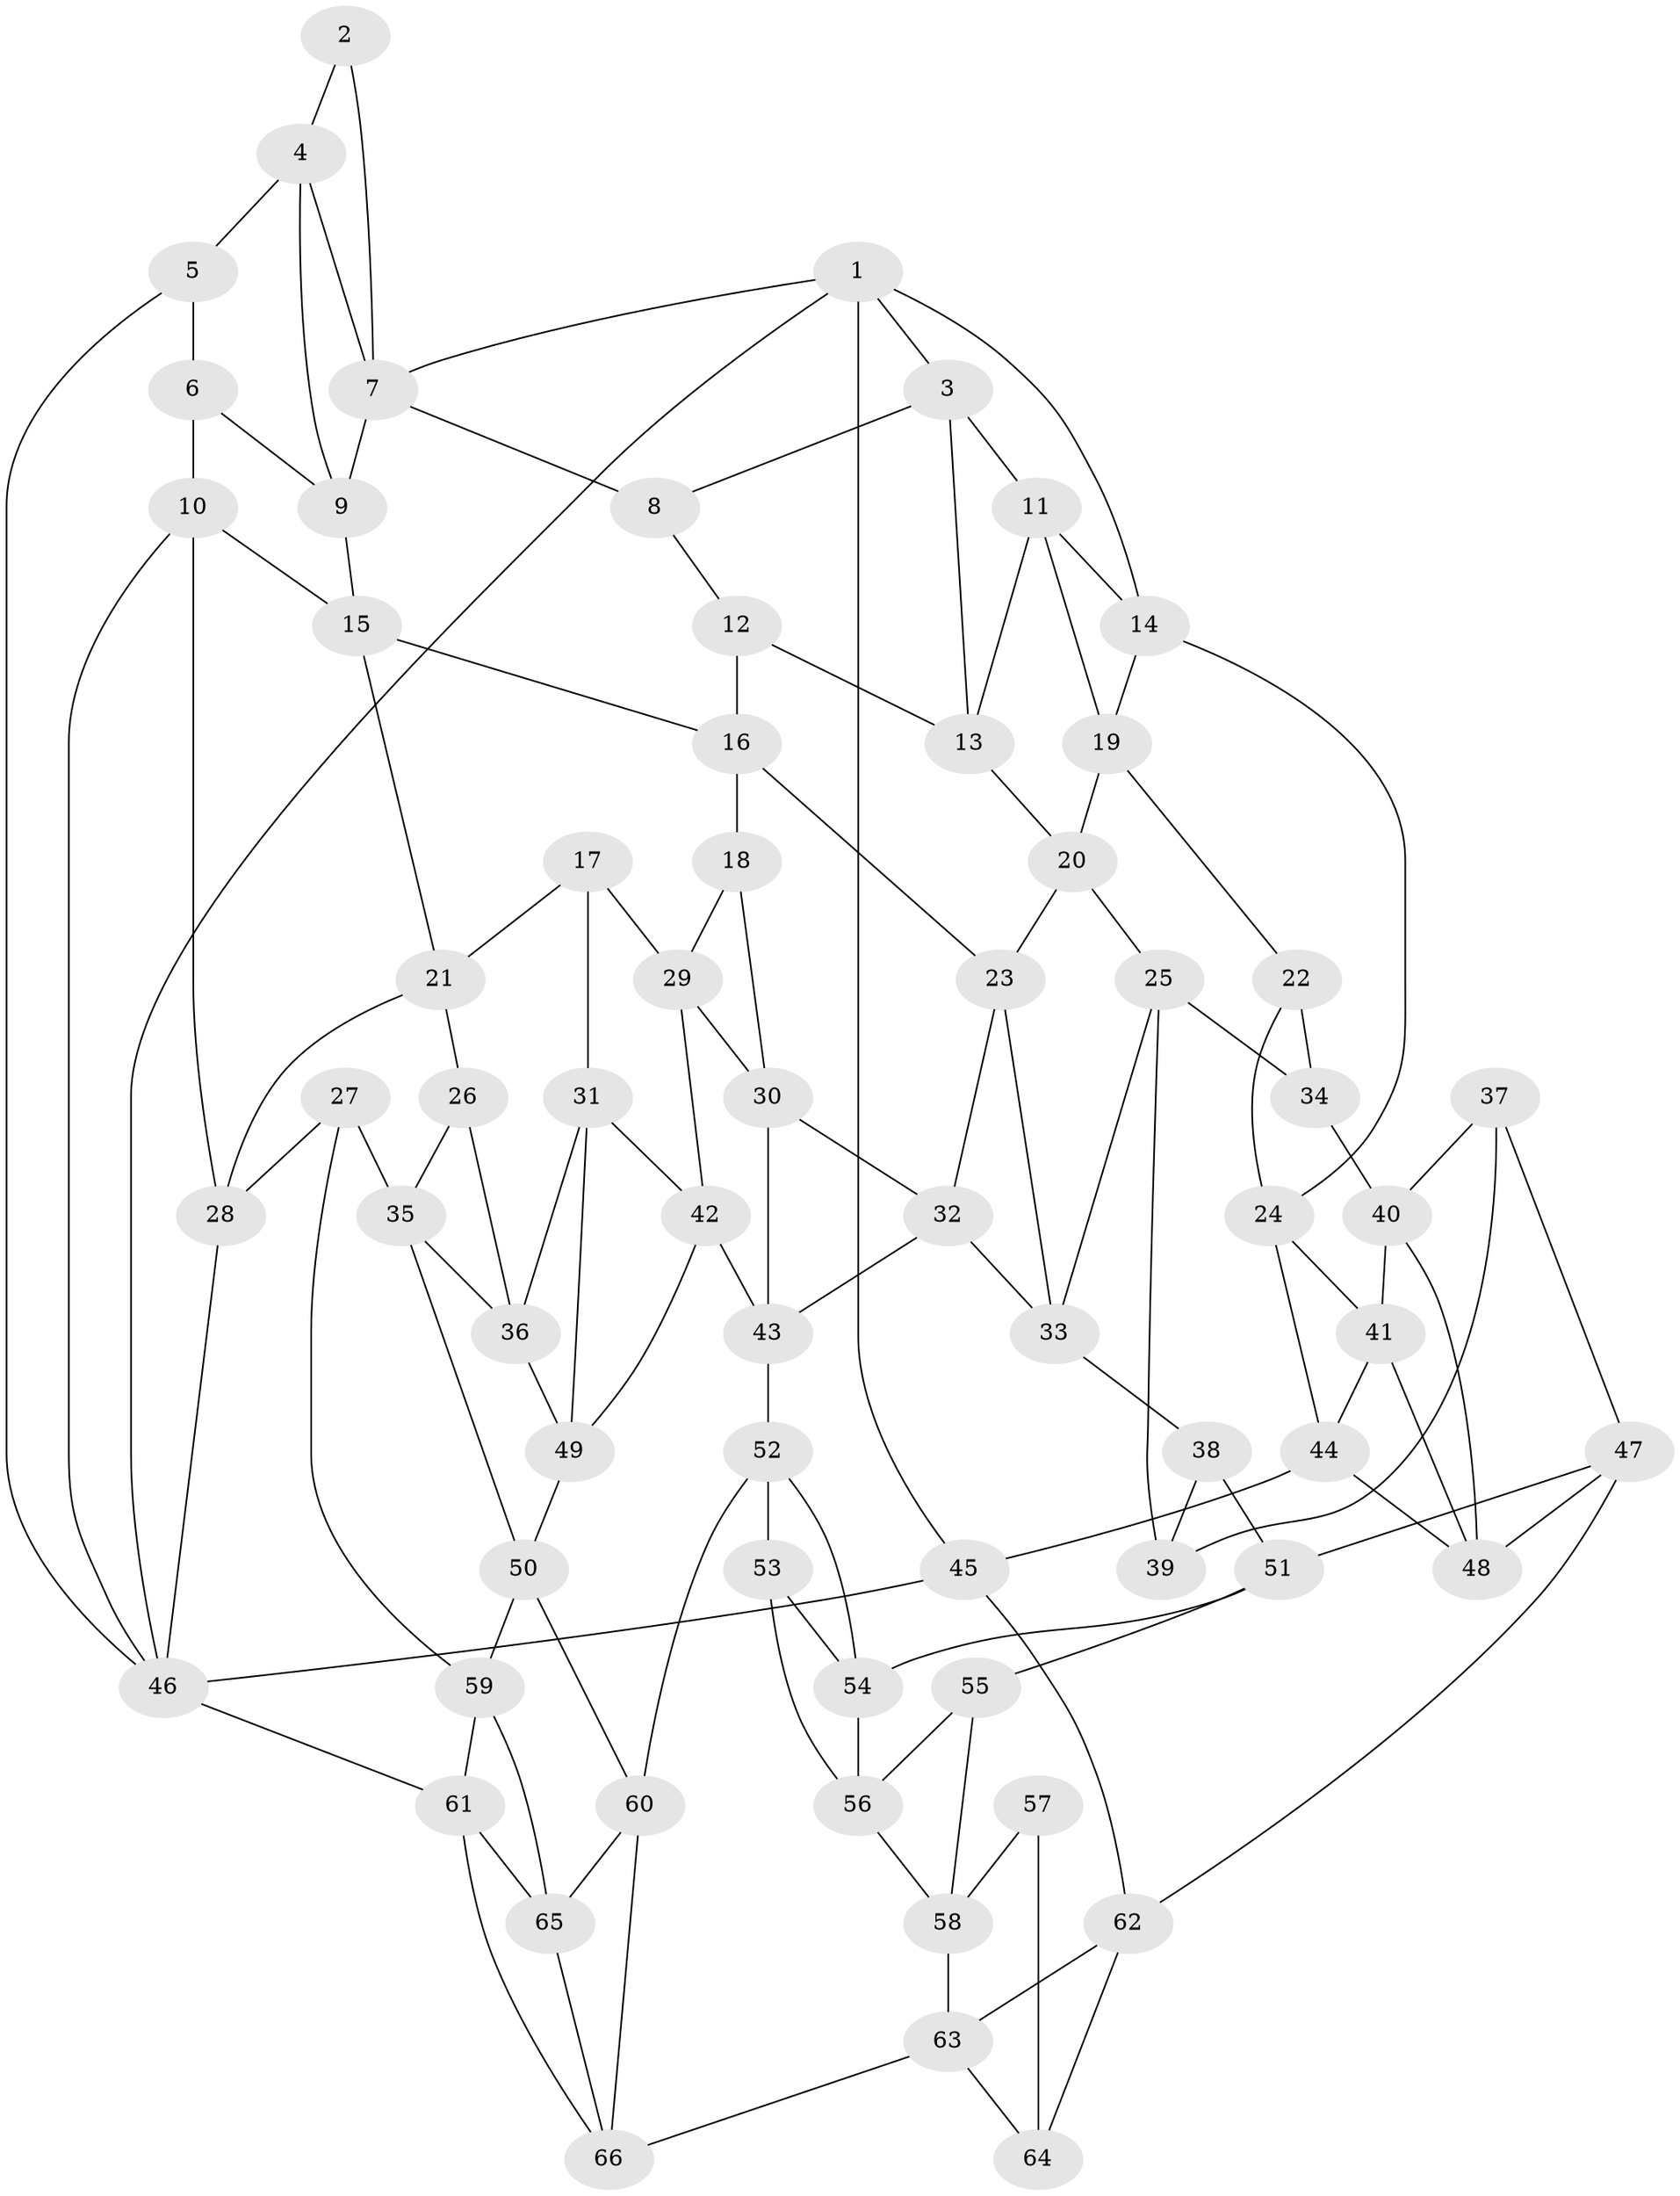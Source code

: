 // original degree distribution, {3: 0.015151515151515152, 5: 0.5757575757575758, 6: 0.19696969696969696, 4: 0.21212121212121213}
// Generated by graph-tools (version 1.1) at 2025/03/03/09/25 03:03:25]
// undirected, 66 vertices, 124 edges
graph export_dot {
graph [start="1"]
  node [color=gray90,style=filled];
  1;
  2;
  3;
  4;
  5;
  6;
  7;
  8;
  9;
  10;
  11;
  12;
  13;
  14;
  15;
  16;
  17;
  18;
  19;
  20;
  21;
  22;
  23;
  24;
  25;
  26;
  27;
  28;
  29;
  30;
  31;
  32;
  33;
  34;
  35;
  36;
  37;
  38;
  39;
  40;
  41;
  42;
  43;
  44;
  45;
  46;
  47;
  48;
  49;
  50;
  51;
  52;
  53;
  54;
  55;
  56;
  57;
  58;
  59;
  60;
  61;
  62;
  63;
  64;
  65;
  66;
  1 -- 3 [weight=1.0];
  1 -- 7 [weight=1.0];
  1 -- 14 [weight=1.0];
  1 -- 45 [weight=1.0];
  1 -- 46 [weight=1.0];
  2 -- 4 [weight=1.0];
  2 -- 7 [weight=1.0];
  3 -- 8 [weight=1.0];
  3 -- 11 [weight=1.0];
  3 -- 13 [weight=1.0];
  4 -- 5 [weight=1.0];
  4 -- 7 [weight=1.0];
  4 -- 9 [weight=1.0];
  5 -- 6 [weight=1.0];
  5 -- 46 [weight=1.0];
  6 -- 9 [weight=1.0];
  6 -- 10 [weight=1.0];
  7 -- 8 [weight=2.0];
  7 -- 9 [weight=1.0];
  8 -- 12 [weight=1.0];
  9 -- 15 [weight=1.0];
  10 -- 15 [weight=1.0];
  10 -- 28 [weight=1.0];
  10 -- 46 [weight=1.0];
  11 -- 13 [weight=1.0];
  11 -- 14 [weight=1.0];
  11 -- 19 [weight=1.0];
  12 -- 13 [weight=1.0];
  12 -- 16 [weight=1.0];
  13 -- 20 [weight=1.0];
  14 -- 19 [weight=1.0];
  14 -- 24 [weight=1.0];
  15 -- 16 [weight=1.0];
  15 -- 21 [weight=1.0];
  16 -- 18 [weight=1.0];
  16 -- 23 [weight=1.0];
  17 -- 21 [weight=1.0];
  17 -- 29 [weight=1.0];
  17 -- 31 [weight=1.0];
  18 -- 29 [weight=1.0];
  18 -- 30 [weight=1.0];
  19 -- 20 [weight=1.0];
  19 -- 22 [weight=1.0];
  20 -- 23 [weight=1.0];
  20 -- 25 [weight=1.0];
  21 -- 26 [weight=1.0];
  21 -- 28 [weight=1.0];
  22 -- 24 [weight=1.0];
  22 -- 34 [weight=2.0];
  23 -- 32 [weight=1.0];
  23 -- 33 [weight=1.0];
  24 -- 41 [weight=1.0];
  24 -- 44 [weight=1.0];
  25 -- 33 [weight=1.0];
  25 -- 34 [weight=1.0];
  25 -- 39 [weight=1.0];
  26 -- 35 [weight=1.0];
  26 -- 36 [weight=1.0];
  27 -- 28 [weight=1.0];
  27 -- 35 [weight=1.0];
  27 -- 59 [weight=1.0];
  28 -- 46 [weight=1.0];
  29 -- 30 [weight=1.0];
  29 -- 42 [weight=1.0];
  30 -- 32 [weight=1.0];
  30 -- 43 [weight=1.0];
  31 -- 36 [weight=1.0];
  31 -- 42 [weight=1.0];
  31 -- 49 [weight=1.0];
  32 -- 33 [weight=1.0];
  32 -- 43 [weight=1.0];
  33 -- 38 [weight=1.0];
  34 -- 40 [weight=1.0];
  35 -- 36 [weight=1.0];
  35 -- 50 [weight=1.0];
  36 -- 49 [weight=1.0];
  37 -- 39 [weight=2.0];
  37 -- 40 [weight=1.0];
  37 -- 47 [weight=1.0];
  38 -- 39 [weight=1.0];
  38 -- 51 [weight=1.0];
  40 -- 41 [weight=1.0];
  40 -- 48 [weight=1.0];
  41 -- 44 [weight=1.0];
  41 -- 48 [weight=1.0];
  42 -- 43 [weight=1.0];
  42 -- 49 [weight=1.0];
  43 -- 52 [weight=1.0];
  44 -- 45 [weight=1.0];
  44 -- 48 [weight=1.0];
  45 -- 46 [weight=1.0];
  45 -- 62 [weight=1.0];
  46 -- 61 [weight=1.0];
  47 -- 48 [weight=1.0];
  47 -- 51 [weight=1.0];
  47 -- 62 [weight=1.0];
  49 -- 50 [weight=1.0];
  50 -- 59 [weight=1.0];
  50 -- 60 [weight=1.0];
  51 -- 54 [weight=1.0];
  51 -- 55 [weight=1.0];
  52 -- 53 [weight=1.0];
  52 -- 54 [weight=1.0];
  52 -- 60 [weight=1.0];
  53 -- 54 [weight=1.0];
  53 -- 56 [weight=1.0];
  54 -- 56 [weight=1.0];
  55 -- 56 [weight=1.0];
  55 -- 58 [weight=1.0];
  56 -- 58 [weight=1.0];
  57 -- 58 [weight=1.0];
  57 -- 64 [weight=2.0];
  58 -- 63 [weight=1.0];
  59 -- 61 [weight=1.0];
  59 -- 65 [weight=1.0];
  60 -- 65 [weight=1.0];
  60 -- 66 [weight=1.0];
  61 -- 65 [weight=1.0];
  61 -- 66 [weight=1.0];
  62 -- 63 [weight=1.0];
  62 -- 64 [weight=1.0];
  63 -- 64 [weight=1.0];
  63 -- 66 [weight=1.0];
  65 -- 66 [weight=1.0];
}
